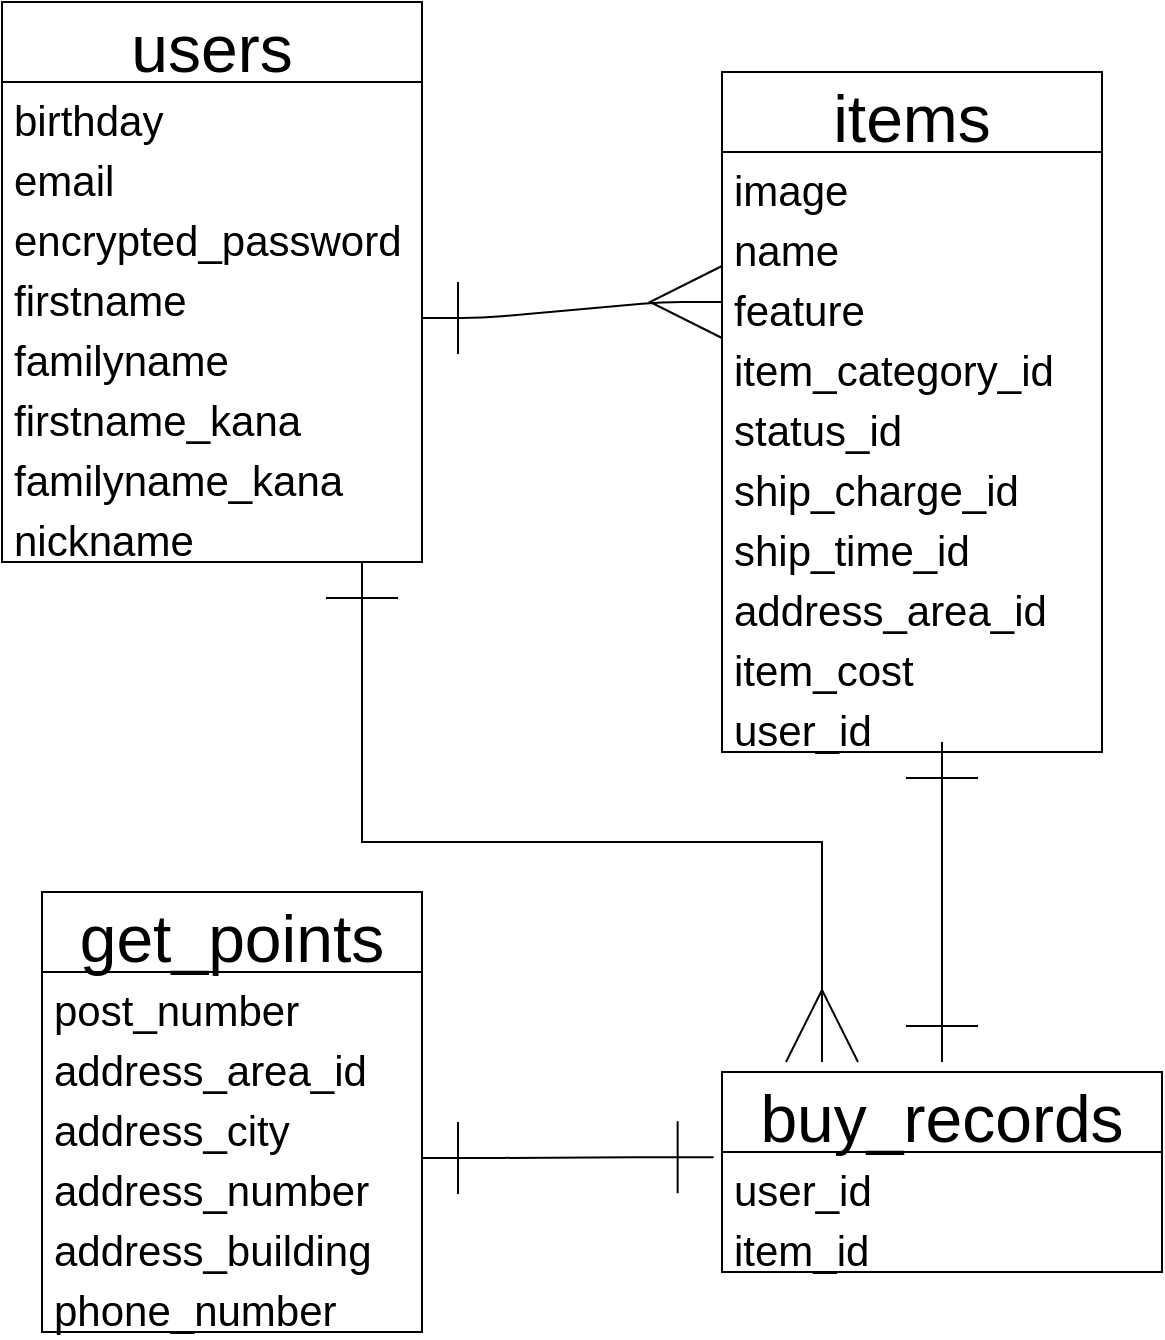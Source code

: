 <mxfile>
    <diagram id="EAxqVZLPwpsNZa_adAIV" name="ページ1">
        <mxGraphModel dx="1370" dy="713" grid="1" gridSize="10" guides="1" tooltips="1" connect="1" arrows="1" fold="1" page="1" pageScale="1" pageWidth="827" pageHeight="1169" math="0" shadow="0">
            <root>
                <mxCell id="0"/>
                <mxCell id="1" parent="0"/>
                <mxCell id="96" value="users" style="swimlane;fontStyle=0;childLayout=stackLayout;horizontal=1;startSize=40;horizontalStack=0;resizeParent=1;resizeParentMax=0;resizeLast=0;collapsible=1;marginBottom=0;align=center;fontSize=33;verticalAlign=bottom;" parent="1" vertex="1">
                    <mxGeometry x="100" y="80" width="210" height="280" as="geometry">
                        <mxRectangle x="220" y="490" width="50" height="26" as="alternateBounds"/>
                    </mxGeometry>
                </mxCell>
                <mxCell id="97" value="birthday" style="text;strokeColor=none;fillColor=none;spacingLeft=4;spacingRight=4;overflow=hidden;rotatable=0;points=[[0,0.5],[1,0.5]];portConstraint=eastwest;fontSize=21;" parent="96" vertex="1">
                    <mxGeometry y="40" width="210" height="30" as="geometry"/>
                </mxCell>
                <mxCell id="169" value="email" style="text;strokeColor=none;fillColor=none;spacingLeft=4;spacingRight=4;overflow=hidden;rotatable=0;points=[[0,0.5],[1,0.5]];portConstraint=eastwest;fontSize=21;" parent="96" vertex="1">
                    <mxGeometry y="70" width="210" height="30" as="geometry"/>
                </mxCell>
                <mxCell id="98" value="encrypted_password" style="text;strokeColor=none;fillColor=none;spacingLeft=4;spacingRight=4;overflow=hidden;rotatable=0;points=[[0,0.5],[1,0.5]];portConstraint=eastwest;fontSize=21;" parent="96" vertex="1">
                    <mxGeometry y="100" width="210" height="30" as="geometry"/>
                </mxCell>
                <mxCell id="108" value="firstname" style="text;strokeColor=none;fillColor=none;spacingLeft=4;spacingRight=4;overflow=hidden;rotatable=0;points=[[0,0.5],[1,0.5]];portConstraint=eastwest;fontSize=21;" parent="96" vertex="1">
                    <mxGeometry y="130" width="210" height="30" as="geometry"/>
                </mxCell>
                <mxCell id="110" value="familyname" style="text;strokeColor=none;fillColor=none;spacingLeft=4;spacingRight=4;overflow=hidden;rotatable=0;points=[[0,0.5],[1,0.5]];portConstraint=eastwest;fontSize=21;" parent="96" vertex="1">
                    <mxGeometry y="160" width="210" height="30" as="geometry"/>
                </mxCell>
                <mxCell id="111" value="firstname_kana" style="text;strokeColor=none;fillColor=none;spacingLeft=4;spacingRight=4;overflow=hidden;rotatable=0;points=[[0,0.5],[1,0.5]];portConstraint=eastwest;fontSize=21;" parent="96" vertex="1">
                    <mxGeometry y="190" width="210" height="30" as="geometry"/>
                </mxCell>
                <mxCell id="170" value="familyname_kana" style="text;strokeColor=none;fillColor=none;spacingLeft=4;spacingRight=4;overflow=hidden;rotatable=0;points=[[0,0.5],[1,0.5]];portConstraint=eastwest;fontSize=21;" parent="96" vertex="1">
                    <mxGeometry y="220" width="210" height="30" as="geometry"/>
                </mxCell>
                <mxCell id="112" value="nickname" style="text;strokeColor=none;fillColor=none;spacingLeft=4;spacingRight=4;overflow=hidden;rotatable=0;points=[[0,0.5],[1,0.5]];portConstraint=eastwest;fontSize=21;" parent="96" vertex="1">
                    <mxGeometry y="250" width="210" height="30" as="geometry"/>
                </mxCell>
                <mxCell id="121" value="items" style="swimlane;fontStyle=0;childLayout=stackLayout;horizontal=1;startSize=40;horizontalStack=0;resizeParent=1;resizeParentMax=0;resizeLast=0;collapsible=1;marginBottom=0;align=center;fontSize=33;verticalAlign=bottom;" parent="1" vertex="1">
                    <mxGeometry x="460" y="115" width="190" height="340" as="geometry">
                        <mxRectangle x="220" y="490" width="50" height="26" as="alternateBounds"/>
                    </mxGeometry>
                </mxCell>
                <mxCell id="122" value="image" style="text;strokeColor=none;fillColor=none;spacingLeft=4;spacingRight=4;overflow=hidden;rotatable=0;points=[[0,0.5],[1,0.5]];portConstraint=eastwest;fontSize=21;" parent="121" vertex="1">
                    <mxGeometry y="40" width="190" height="30" as="geometry"/>
                </mxCell>
                <mxCell id="123" value="name" style="text;strokeColor=none;fillColor=none;spacingLeft=4;spacingRight=4;overflow=hidden;rotatable=0;points=[[0,0.5],[1,0.5]];portConstraint=eastwest;fontSize=21;" parent="121" vertex="1">
                    <mxGeometry y="70" width="190" height="30" as="geometry"/>
                </mxCell>
                <mxCell id="124" value="feature" style="text;strokeColor=none;fillColor=none;spacingLeft=4;spacingRight=4;overflow=hidden;rotatable=0;points=[[0,0.5],[1,0.5]];portConstraint=eastwest;fontSize=21;" parent="121" vertex="1">
                    <mxGeometry y="100" width="190" height="30" as="geometry"/>
                </mxCell>
                <mxCell id="125" value="item_category_id" style="text;strokeColor=none;fillColor=none;spacingLeft=4;spacingRight=4;overflow=hidden;rotatable=0;points=[[0,0.5],[1,0.5]];portConstraint=eastwest;fontSize=21;" parent="121" vertex="1">
                    <mxGeometry y="130" width="190" height="30" as="geometry"/>
                </mxCell>
                <mxCell id="126" value="status_id" style="text;strokeColor=none;fillColor=none;spacingLeft=4;spacingRight=4;overflow=hidden;rotatable=0;points=[[0,0.5],[1,0.5]];portConstraint=eastwest;fontSize=21;" parent="121" vertex="1">
                    <mxGeometry y="160" width="190" height="30" as="geometry"/>
                </mxCell>
                <mxCell id="128" value="ship_charge_id" style="text;strokeColor=none;fillColor=none;spacingLeft=4;spacingRight=4;overflow=hidden;rotatable=0;points=[[0,0.5],[1,0.5]];portConstraint=eastwest;fontSize=21;" parent="121" vertex="1">
                    <mxGeometry y="190" width="190" height="30" as="geometry"/>
                </mxCell>
                <mxCell id="174" value="ship_time_id" style="text;strokeColor=none;fillColor=none;spacingLeft=4;spacingRight=4;overflow=hidden;rotatable=0;points=[[0,0.5],[1,0.5]];portConstraint=eastwest;fontSize=21;" parent="121" vertex="1">
                    <mxGeometry y="220" width="190" height="30" as="geometry"/>
                </mxCell>
                <mxCell id="130" value="address_area_id" style="text;strokeColor=none;fillColor=none;spacingLeft=4;spacingRight=4;overflow=hidden;rotatable=0;points=[[0,0.5],[1,0.5]];portConstraint=eastwest;fontSize=21;" parent="121" vertex="1">
                    <mxGeometry y="250" width="190" height="30" as="geometry"/>
                </mxCell>
                <mxCell id="131" value="item_cost" style="text;strokeColor=none;fillColor=none;spacingLeft=4;spacingRight=4;overflow=hidden;rotatable=0;points=[[0,0.5],[1,0.5]];portConstraint=eastwest;fontSize=21;" parent="121" vertex="1">
                    <mxGeometry y="280" width="190" height="30" as="geometry"/>
                </mxCell>
                <mxCell id="127" value="user_id" style="text;strokeColor=none;fillColor=none;spacingLeft=4;spacingRight=4;overflow=hidden;rotatable=0;points=[[0,0.5],[1,0.5]];portConstraint=eastwest;fontSize=21;" parent="121" vertex="1">
                    <mxGeometry y="310" width="190" height="30" as="geometry"/>
                </mxCell>
                <mxCell id="136" value="" style="edgeStyle=entityRelationEdgeStyle;fontSize=12;html=1;endArrow=ERmany;startArrow=ERone;entryX=0;entryY=0.5;entryDx=0;entryDy=0;endSize=34;startFill=0;endFill=0;startSize=34;" parent="1" target="124" edge="1">
                    <mxGeometry width="100" height="100" relative="1" as="geometry">
                        <mxPoint x="310" y="238" as="sourcePoint"/>
                        <mxPoint x="520" y="350" as="targetPoint"/>
                    </mxGeometry>
                </mxCell>
                <mxCell id="140" value="buy_records" style="swimlane;fontStyle=0;childLayout=stackLayout;horizontal=1;startSize=40;horizontalStack=0;resizeParent=1;resizeParentMax=0;resizeLast=0;collapsible=1;marginBottom=0;align=center;fontSize=33;verticalAlign=bottom;" parent="1" vertex="1">
                    <mxGeometry x="460" y="615" width="220" height="100" as="geometry">
                        <mxRectangle x="220" y="490" width="50" height="26" as="alternateBounds"/>
                    </mxGeometry>
                </mxCell>
                <mxCell id="142" value="user_id" style="text;strokeColor=none;fillColor=none;spacingLeft=4;spacingRight=4;overflow=hidden;rotatable=0;points=[[0,0.5],[1,0.5]];portConstraint=eastwest;fontSize=21;" parent="140" vertex="1">
                    <mxGeometry y="40" width="220" height="30" as="geometry"/>
                </mxCell>
                <mxCell id="143" value="item_id" style="text;strokeColor=none;fillColor=none;spacingLeft=4;spacingRight=4;overflow=hidden;rotatable=0;points=[[0,0.5],[1,0.5]];portConstraint=eastwest;fontSize=21;" parent="140" vertex="1">
                    <mxGeometry y="70" width="220" height="30" as="geometry"/>
                </mxCell>
                <mxCell id="151" value="get_points" style="swimlane;fontStyle=0;childLayout=stackLayout;horizontal=1;startSize=40;horizontalStack=0;resizeParent=1;resizeParentMax=0;resizeLast=0;collapsible=1;marginBottom=0;align=center;fontSize=33;verticalAlign=bottom;" parent="1" vertex="1">
                    <mxGeometry x="120" y="525" width="190" height="220" as="geometry">
                        <mxRectangle x="220" y="490" width="50" height="26" as="alternateBounds"/>
                    </mxGeometry>
                </mxCell>
                <mxCell id="152" value="post_number" style="text;strokeColor=none;fillColor=none;spacingLeft=4;spacingRight=4;overflow=hidden;rotatable=0;points=[[0,0.5],[1,0.5]];portConstraint=eastwest;fontSize=21;" parent="151" vertex="1">
                    <mxGeometry y="40" width="190" height="30" as="geometry"/>
                </mxCell>
                <mxCell id="153" value="address_area_id" style="text;strokeColor=none;fillColor=none;spacingLeft=4;spacingRight=4;overflow=hidden;rotatable=0;points=[[0,0.5],[1,0.5]];portConstraint=eastwest;fontSize=21;" parent="151" vertex="1">
                    <mxGeometry y="70" width="190" height="30" as="geometry"/>
                </mxCell>
                <mxCell id="154" value="address_city" style="text;strokeColor=none;fillColor=none;spacingLeft=4;spacingRight=4;overflow=hidden;rotatable=0;points=[[0,0.5],[1,0.5]];portConstraint=eastwest;fontSize=21;" parent="151" vertex="1">
                    <mxGeometry y="100" width="190" height="30" as="geometry"/>
                </mxCell>
                <mxCell id="155" value="address_number" style="text;strokeColor=none;fillColor=none;spacingLeft=4;spacingRight=4;overflow=hidden;rotatable=0;points=[[0,0.5],[1,0.5]];portConstraint=eastwest;fontSize=21;" parent="151" vertex="1">
                    <mxGeometry y="130" width="190" height="30" as="geometry"/>
                </mxCell>
                <mxCell id="173" value="address_building" style="text;strokeColor=none;fillColor=none;spacingLeft=4;spacingRight=4;overflow=hidden;rotatable=0;points=[[0,0.5],[1,0.5]];portConstraint=eastwest;fontSize=21;" parent="151" vertex="1">
                    <mxGeometry y="160" width="190" height="30" as="geometry"/>
                </mxCell>
                <mxCell id="156" value="phone_number" style="text;strokeColor=none;fillColor=none;spacingLeft=4;spacingRight=4;overflow=hidden;rotatable=0;points=[[0,0.5],[1,0.5]];portConstraint=eastwest;fontSize=21;" parent="151" vertex="1">
                    <mxGeometry y="190" width="190" height="30" as="geometry"/>
                </mxCell>
                <mxCell id="167" style="edgeStyle=orthogonalEdgeStyle;rounded=0;orthogonalLoop=1;jettySize=auto;html=1;startArrow=ERmany;startFill=0;startSize=34;endArrow=ERone;endFill=0;endSize=34;fontSize=33;" parent="1" edge="1">
                    <mxGeometry relative="1" as="geometry">
                        <mxPoint x="280" y="360" as="targetPoint"/>
                        <mxPoint x="510" y="610" as="sourcePoint"/>
                        <Array as="points">
                            <mxPoint x="510" y="500"/>
                            <mxPoint x="280" y="500"/>
                        </Array>
                    </mxGeometry>
                </mxCell>
                <mxCell id="168" style="edgeStyle=orthogonalEdgeStyle;rounded=0;orthogonalLoop=1;jettySize=auto;html=1;startArrow=ERone;startFill=0;startSize=34;endArrow=ERone;endFill=0;endSize=34;fontSize=33;" parent="1" edge="1">
                    <mxGeometry relative="1" as="geometry">
                        <mxPoint x="570" y="450" as="targetPoint"/>
                        <mxPoint x="570" y="610" as="sourcePoint"/>
                        <Array as="points">
                            <mxPoint x="570" y="570"/>
                            <mxPoint x="570" y="570"/>
                        </Array>
                    </mxGeometry>
                </mxCell>
                <mxCell id="172" value="" style="edgeStyle=entityRelationEdgeStyle;fontSize=12;html=1;endArrow=ERone;startArrow=ERone;entryX=-0.019;entryY=0.087;entryDx=0;entryDy=0;endSize=34;startFill=0;endFill=0;startSize=34;entryPerimeter=0;" parent="1" target="142" edge="1">
                    <mxGeometry width="100" height="100" relative="1" as="geometry">
                        <mxPoint x="310" y="658" as="sourcePoint"/>
                        <mxPoint x="460.0" y="650.0" as="targetPoint"/>
                    </mxGeometry>
                </mxCell>
            </root>
        </mxGraphModel>
    </diagram>
</mxfile>